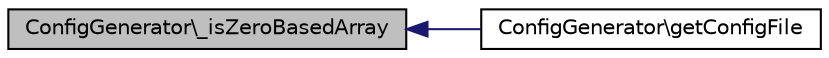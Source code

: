 digraph G
{
  edge [fontname="Helvetica",fontsize="10",labelfontname="Helvetica",labelfontsize="10"];
  node [fontname="Helvetica",fontsize="10",shape=record];
  rankdir="LR";
  Node1 [label="ConfigGenerator\\_isZeroBasedArray",height=0.2,width=0.4,color="black", fillcolor="grey75", style="filled" fontcolor="black"];
  Node1 -> Node2 [dir="back",color="midnightblue",fontsize="10",style="solid",fontname="Helvetica"];
  Node2 [label="ConfigGenerator\\getConfigFile",height=0.2,width=0.4,color="black", fillcolor="white", style="filled",URL="$classConfigGenerator.html#ab0f37b695e2324f84af5d1842e44dd67",tooltip="Creates config file."];
}
